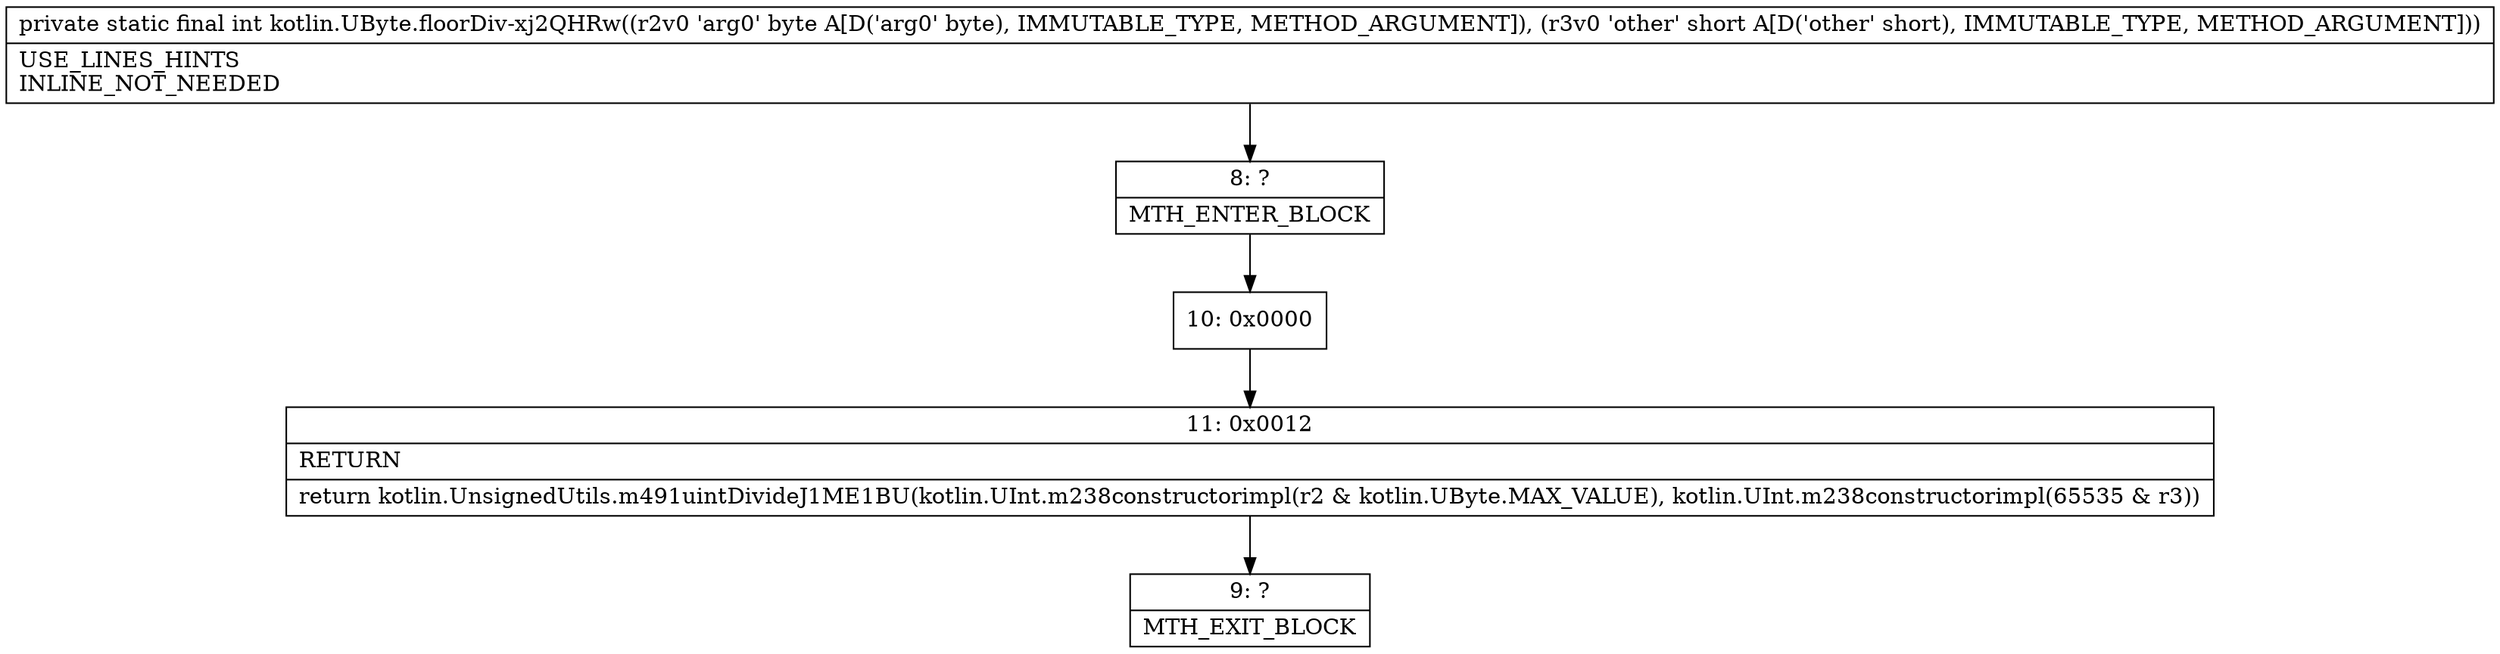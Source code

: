 digraph "CFG forkotlin.UByte.floorDiv\-xj2QHRw(BS)I" {
Node_8 [shape=record,label="{8\:\ ?|MTH_ENTER_BLOCK\l}"];
Node_10 [shape=record,label="{10\:\ 0x0000}"];
Node_11 [shape=record,label="{11\:\ 0x0012|RETURN\l|return kotlin.UnsignedUtils.m491uintDivideJ1ME1BU(kotlin.UInt.m238constructorimpl(r2 & kotlin.UByte.MAX_VALUE), kotlin.UInt.m238constructorimpl(65535 & r3))\l}"];
Node_9 [shape=record,label="{9\:\ ?|MTH_EXIT_BLOCK\l}"];
MethodNode[shape=record,label="{private static final int kotlin.UByte.floorDiv\-xj2QHRw((r2v0 'arg0' byte A[D('arg0' byte), IMMUTABLE_TYPE, METHOD_ARGUMENT]), (r3v0 'other' short A[D('other' short), IMMUTABLE_TYPE, METHOD_ARGUMENT]))  | USE_LINES_HINTS\lINLINE_NOT_NEEDED\l}"];
MethodNode -> Node_8;Node_8 -> Node_10;
Node_10 -> Node_11;
Node_11 -> Node_9;
}

